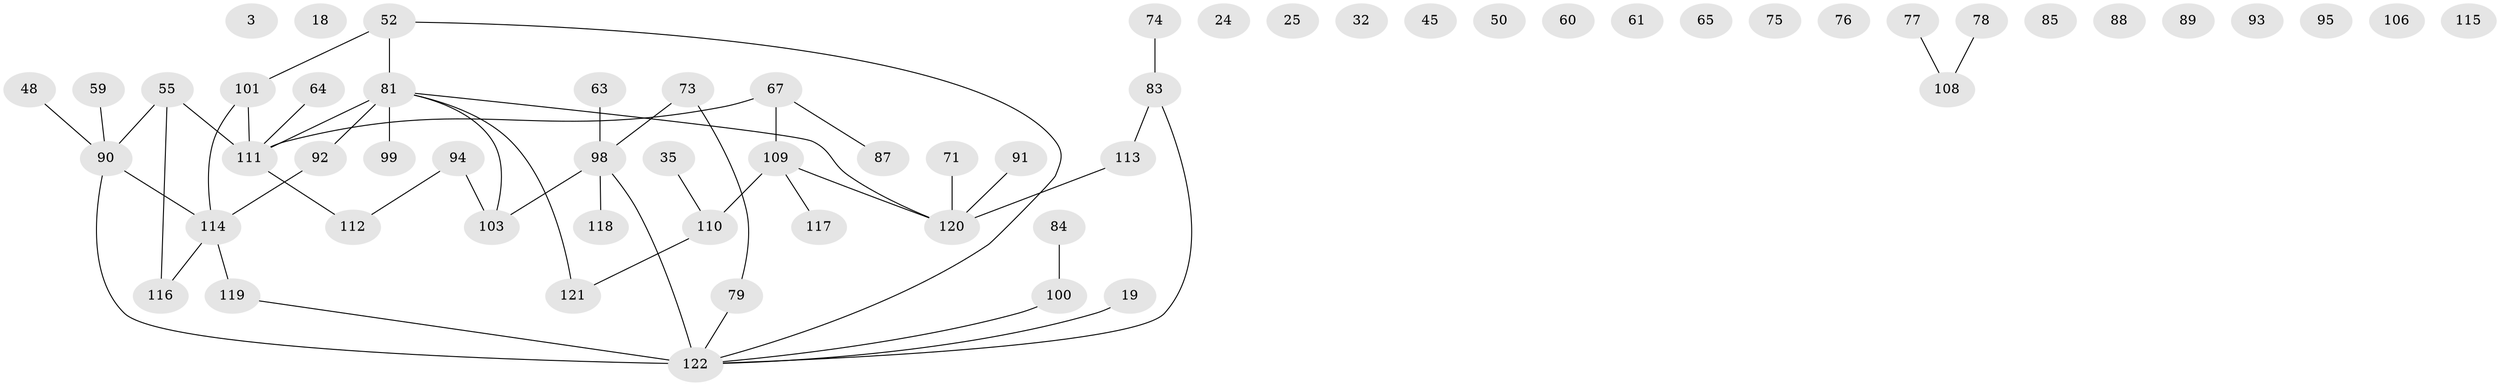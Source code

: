 // original degree distribution, {3: 0.2459016393442623, 1: 0.21311475409836064, 0: 0.14754098360655737, 4: 0.09016393442622951, 2: 0.27049180327868855, 5: 0.01639344262295082, 6: 0.01639344262295082}
// Generated by graph-tools (version 1.1) at 2025/40/03/09/25 04:40:39]
// undirected, 61 vertices, 52 edges
graph export_dot {
graph [start="1"]
  node [color=gray90,style=filled];
  3;
  18;
  19;
  24;
  25;
  32;
  35;
  45;
  48;
  50;
  52 [super="+51"];
  55 [super="+38"];
  59;
  60;
  61;
  63;
  64 [super="+11+31"];
  65;
  67 [super="+1+53"];
  71;
  73;
  74;
  75;
  76;
  77;
  78;
  79;
  81 [super="+80+7"];
  83 [super="+69"];
  84;
  85;
  87 [super="+40"];
  88;
  89;
  90 [super="+10+37"];
  91;
  92;
  93;
  94 [super="+86+62+82"];
  95;
  98 [super="+33+34+46"];
  99;
  100 [super="+54"];
  101 [super="+43"];
  103 [super="+47"];
  106;
  108;
  109 [super="+21+22+30+105"];
  110 [super="+2"];
  111 [super="+20+41+66"];
  112;
  113;
  114 [super="+58+97+102"];
  115 [super="+42"];
  116;
  117 [super="+17"];
  118;
  119;
  120 [super="+70"];
  121;
  122 [super="+107+104"];
  19 -- 122;
  35 -- 110;
  48 -- 90;
  52 -- 81 [weight=2];
  52 -- 122;
  52 -- 101;
  55 -- 90 [weight=2];
  55 -- 116;
  55 -- 111;
  59 -- 90;
  63 -- 98;
  64 -- 111;
  67 -- 111 [weight=2];
  67 -- 109 [weight=2];
  67 -- 87;
  71 -- 120;
  73 -- 79;
  73 -- 98;
  74 -- 83;
  77 -- 108;
  78 -- 108;
  79 -- 122;
  81 -- 121;
  81 -- 92;
  81 -- 99;
  81 -- 103;
  81 -- 111 [weight=2];
  81 -- 120;
  83 -- 113;
  83 -- 122;
  84 -- 100;
  90 -- 114 [weight=2];
  90 -- 122 [weight=3];
  91 -- 120;
  92 -- 114;
  94 -- 112;
  94 -- 103;
  98 -- 118;
  98 -- 103 [weight=2];
  98 -- 122;
  100 -- 122;
  101 -- 114;
  101 -- 111;
  109 -- 110 [weight=2];
  109 -- 120;
  109 -- 117;
  110 -- 121;
  111 -- 112;
  113 -- 120;
  114 -- 119 [weight=2];
  114 -- 116;
  119 -- 122;
}
